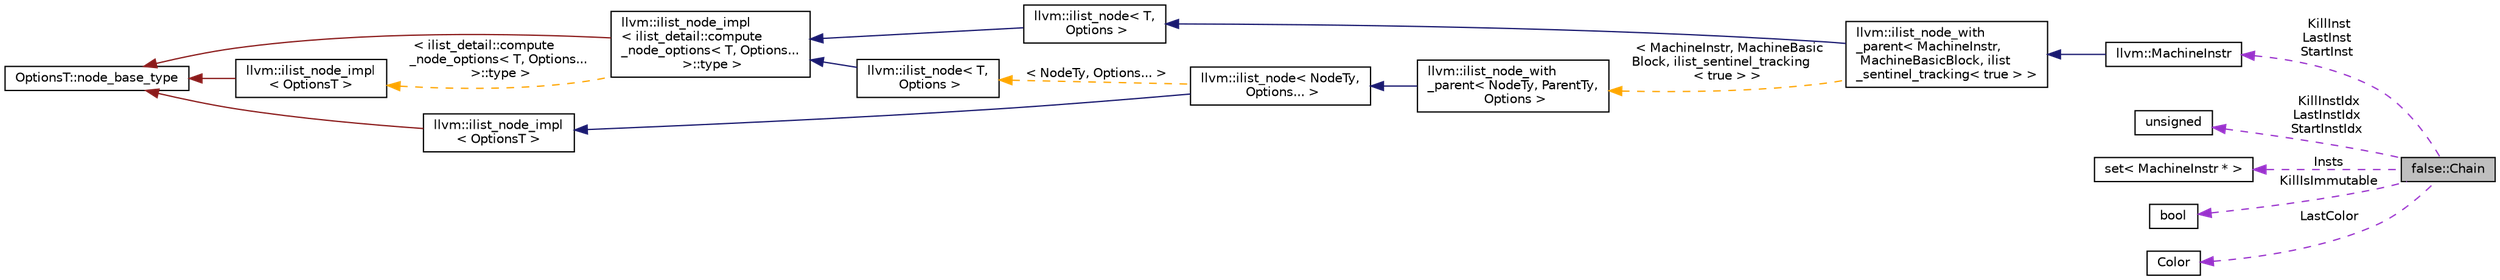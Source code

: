 digraph "false::Chain"
{
 // LATEX_PDF_SIZE
  bgcolor="transparent";
  edge [fontname="Helvetica",fontsize="10",labelfontname="Helvetica",labelfontsize="10"];
  node [fontname="Helvetica",fontsize="10",shape="box"];
  rankdir="LR";
  Node1 [label="false::Chain",height=0.2,width=0.4,color="black", fillcolor="grey75", style="filled", fontcolor="black",tooltip="A Chain is a sequence of instructions that are linked together by an accumulation operand."];
  Node2 -> Node1 [dir="back",color="darkorchid3",fontsize="10",style="dashed",label=" KillInst\nLastInst\nStartInst" ,fontname="Helvetica"];
  Node2 [label="llvm::MachineInstr",height=0.2,width=0.4,color="black",URL="$classllvm_1_1MachineInstr.html",tooltip="Representation of each machine instruction."];
  Node3 -> Node2 [dir="back",color="midnightblue",fontsize="10",style="solid",fontname="Helvetica"];
  Node3 [label="llvm::ilist_node_with\l_parent\< MachineInstr,\l MachineBasicBlock, ilist\l_sentinel_tracking\< true \> \>",height=0.2,width=0.4,color="black",URL="$classllvm_1_1ilist__node__with__parent.html",tooltip=" "];
  Node4 -> Node3 [dir="back",color="midnightblue",fontsize="10",style="solid",fontname="Helvetica"];
  Node4 [label="llvm::ilist_node\< T,\l Options \>",height=0.2,width=0.4,color="black",URL="$classllvm_1_1ilist__node.html",tooltip=" "];
  Node5 -> Node4 [dir="back",color="midnightblue",fontsize="10",style="solid",fontname="Helvetica"];
  Node5 [label="llvm::ilist_node_impl\l\< ilist_detail::compute\l_node_options\< T, Options...\l \>::type \>",height=0.2,width=0.4,color="black",URL="$classllvm_1_1ilist__node__impl.html",tooltip=" "];
  Node6 -> Node5 [dir="back",color="firebrick4",fontsize="10",style="solid",fontname="Helvetica"];
  Node6 [label="OptionsT::node_base_type",height=0.2,width=0.4,color="black",tooltip=" "];
  Node7 -> Node5 [dir="back",color="orange",fontsize="10",style="dashed",label=" \< ilist_detail::compute\l_node_options\< T, Options...\l \>::type \>" ,fontname="Helvetica"];
  Node7 [label="llvm::ilist_node_impl\l\< OptionsT \>",height=0.2,width=0.4,color="black",URL="$classllvm_1_1ilist__node__impl.html",tooltip="Implementation for an ilist node."];
  Node6 -> Node7 [dir="back",color="firebrick4",fontsize="10",style="solid",fontname="Helvetica"];
  Node8 -> Node3 [dir="back",color="orange",fontsize="10",style="dashed",label=" \< MachineInstr, MachineBasic\lBlock, ilist_sentinel_tracking\l\< true \> \>" ,fontname="Helvetica"];
  Node8 [label="llvm::ilist_node_with\l_parent\< NodeTy, ParentTy,\l Options \>",height=0.2,width=0.4,color="black",URL="$classllvm_1_1ilist__node__with__parent.html",tooltip="An ilist node that can access its parent list."];
  Node9 -> Node8 [dir="back",color="midnightblue",fontsize="10",style="solid",fontname="Helvetica"];
  Node9 [label="llvm::ilist_node\< NodeTy,\l Options... \>",height=0.2,width=0.4,color="black",URL="$classllvm_1_1ilist__node.html",tooltip=" "];
  Node10 -> Node9 [dir="back",color="midnightblue",fontsize="10",style="solid",fontname="Helvetica"];
  Node10 [label="llvm::ilist_node_impl\l\< OptionsT \>",height=0.2,width=0.4,color="black",URL="$classllvm_1_1ilist__node__impl.html",tooltip="Implementation for an ilist node."];
  Node6 -> Node10 [dir="back",color="firebrick4",fontsize="10",style="solid",fontname="Helvetica"];
  Node11 -> Node9 [dir="back",color="orange",fontsize="10",style="dashed",label=" \< NodeTy, Options... \>" ,fontname="Helvetica"];
  Node11 [label="llvm::ilist_node\< T,\l Options \>",height=0.2,width=0.4,color="black",URL="$classllvm_1_1ilist__node.html",tooltip=" "];
  Node5 -> Node11 [dir="back",color="midnightblue",fontsize="10",style="solid",fontname="Helvetica"];
  Node12 -> Node1 [dir="back",color="darkorchid3",fontsize="10",style="dashed",label=" KillInstIdx\nLastInstIdx\nStartInstIdx" ,fontname="Helvetica"];
  Node12 [label="unsigned",height=0.2,width=0.4,color="black",URL="$classunsigned.html",tooltip=" "];
  Node13 -> Node1 [dir="back",color="darkorchid3",fontsize="10",style="dashed",label=" Insts" ,fontname="Helvetica"];
  Node13 [label="set\< MachineInstr * \>",height=0.2,width=0.4,color="black",tooltip=" "];
  Node14 -> Node1 [dir="back",color="darkorchid3",fontsize="10",style="dashed",label=" KillIsImmutable" ,fontname="Helvetica"];
  Node14 [label="bool",height=0.2,width=0.4,color="black",URL="$classbool.html",tooltip=" "];
  Node15 -> Node1 [dir="back",color="darkorchid3",fontsize="10",style="dashed",label=" LastColor" ,fontname="Helvetica"];
  Node15 [label="Color",height=0.2,width=0.4,color="black",tooltip=" "];
}
